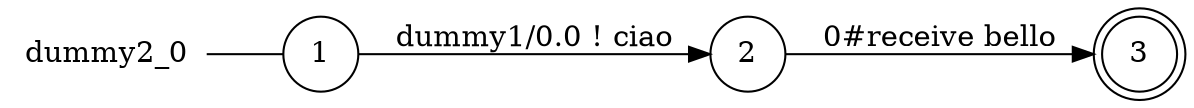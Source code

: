 digraph dummy2_0 {
	rankdir="LR";
	n_0 [label="dummy2_0", shape="plaintext"];
	n_1 [id="1", shape=circle, label="1"];
	n_0 -> n_1 [arrowhead=none];
	n_2 [id="2", shape=circle, label="2"];
	n_3 [id="3", shape=doublecircle, label="3"];

	n_1 -> n_2 [id="[$e|0]", label="dummy1/0.0 ! ciao"];
	n_2 -> n_3 [id="[$e|1]", label="0#receive bello"];
}
